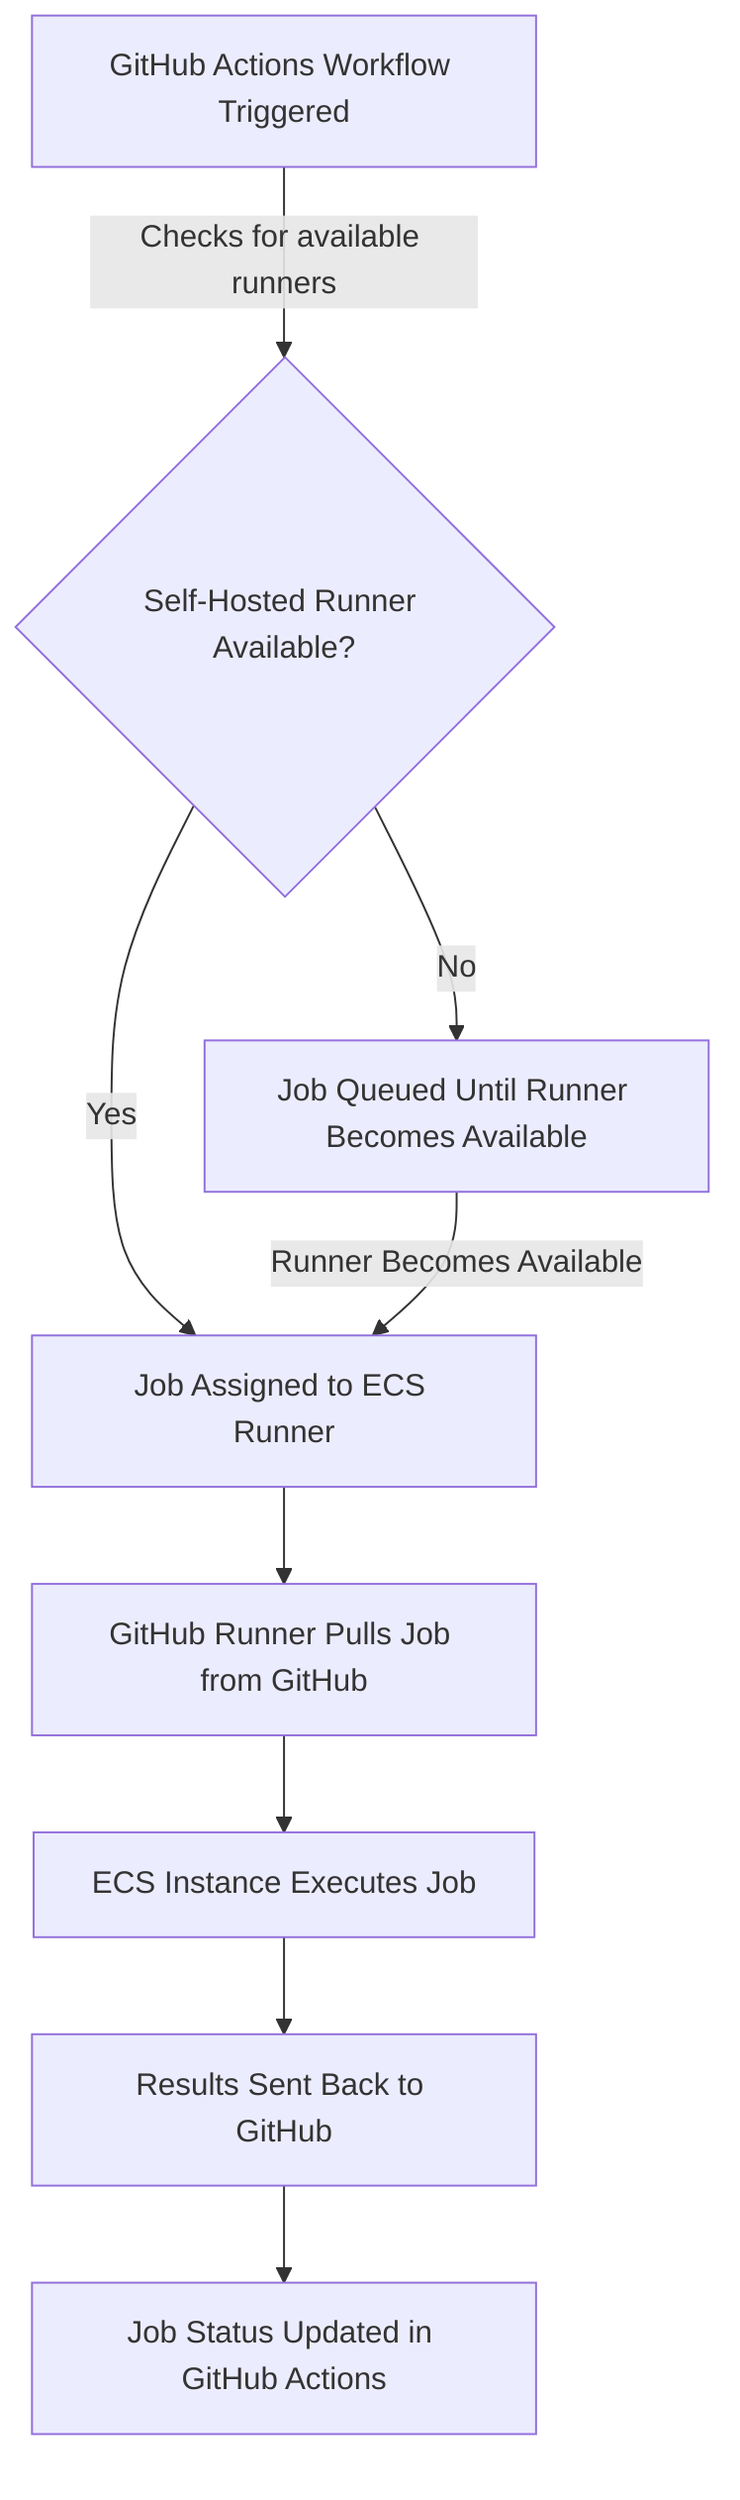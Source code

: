 graph TD;
    A[GitHub Actions Workflow Triggered] -->|Checks for available runners| B{Self-Hosted Runner Available?};

    B -- Yes --> C[Job Assigned to ECS Runner] 
    C --> E[GitHub Runner Pulls Job from GitHub] 
    E --> F[ECS Instance Executes Job] 
    F --> G[Results Sent Back to GitHub] 
    G --> H[Job Status Updated in GitHub Actions];

    B -- No --> D[Job Queued Until Runner Becomes Available] 
    D -->|Runner Becomes Available| C;